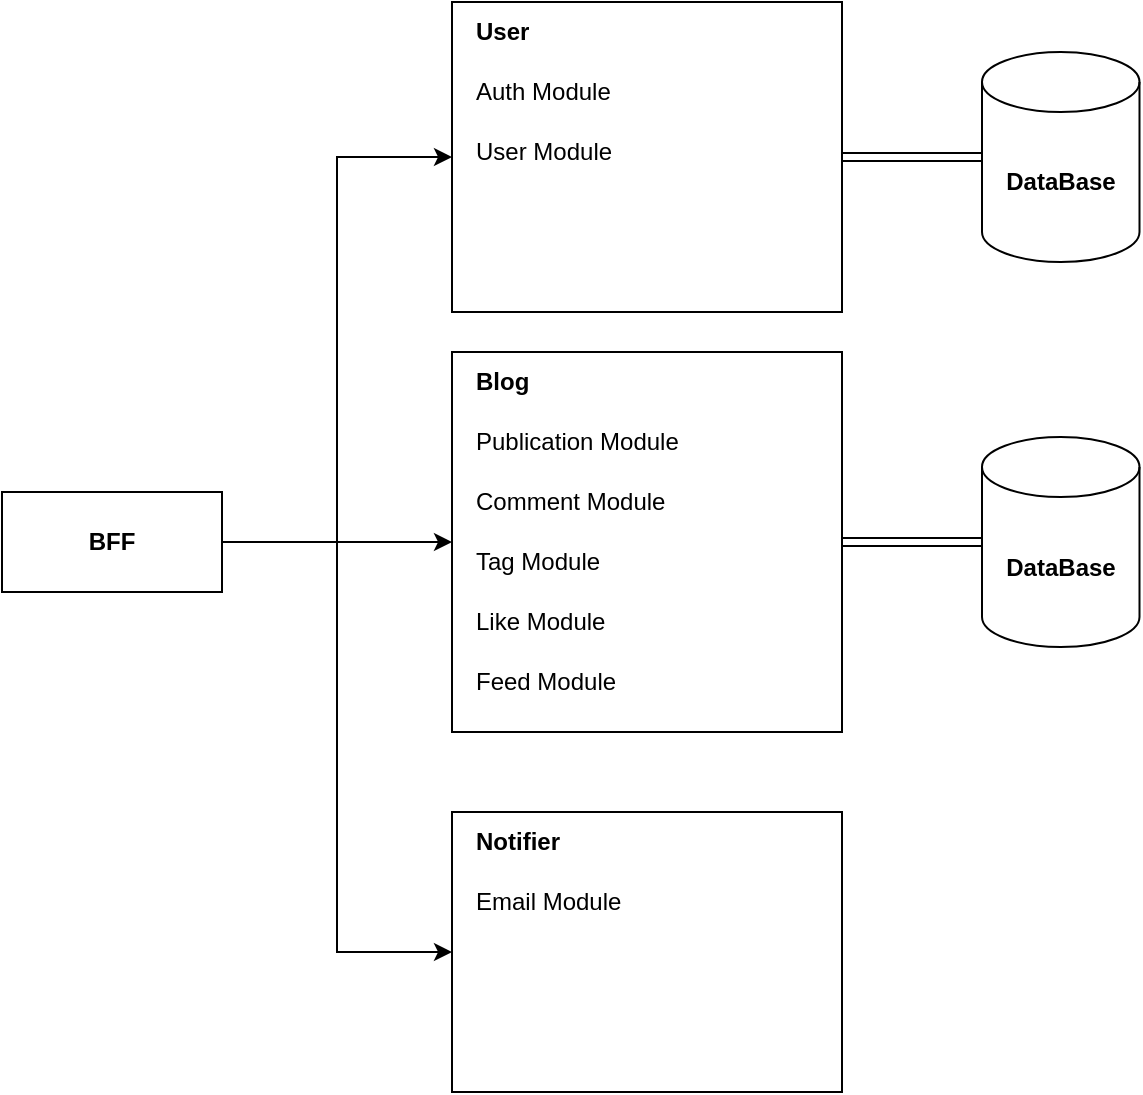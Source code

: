 <mxfile version="21.0.8" type="device"><diagram name="Page-1" id="wE4jehLDFYpD8MX7SZto"><mxGraphModel dx="954" dy="622" grid="1" gridSize="10" guides="1" tooltips="1" connect="1" arrows="1" fold="1" page="1" pageScale="1" pageWidth="827" pageHeight="1169" math="0" shadow="0"><root><mxCell id="0"/><mxCell id="1" parent="0"/><mxCell id="iBQThJlmcbGy2525R-Mg-4" value="" style="edgeStyle=orthogonalEdgeStyle;rounded=0;orthogonalLoop=1;jettySize=auto;html=1;entryX=0;entryY=0.5;entryDx=0;entryDy=0;" edge="1" parent="1" source="iBQThJlmcbGy2525R-Mg-2" target="iBQThJlmcbGy2525R-Mg-3"><mxGeometry relative="1" as="geometry"/></mxCell><mxCell id="iBQThJlmcbGy2525R-Mg-11" style="edgeStyle=orthogonalEdgeStyle;rounded=0;orthogonalLoop=1;jettySize=auto;html=1;" edge="1" parent="1" source="iBQThJlmcbGy2525R-Mg-2" target="iBQThJlmcbGy2525R-Mg-8"><mxGeometry relative="1" as="geometry"/></mxCell><mxCell id="iBQThJlmcbGy2525R-Mg-12" style="edgeStyle=orthogonalEdgeStyle;rounded=0;orthogonalLoop=1;jettySize=auto;html=1;entryX=0;entryY=0.5;entryDx=0;entryDy=0;" edge="1" parent="1" source="iBQThJlmcbGy2525R-Mg-2" target="iBQThJlmcbGy2525R-Mg-10"><mxGeometry relative="1" as="geometry"/></mxCell><mxCell id="iBQThJlmcbGy2525R-Mg-2" value="BFF" style="html=1;whiteSpace=wrap;fontStyle=1" vertex="1" parent="1"><mxGeometry x="110" y="285" width="110" height="50" as="geometry"/></mxCell><mxCell id="iBQThJlmcbGy2525R-Mg-15" style="edgeStyle=orthogonalEdgeStyle;rounded=1;orthogonalLoop=1;jettySize=auto;html=1;entryX=0;entryY=0.5;entryDx=0;entryDy=0;entryPerimeter=0;shape=link;" edge="1" parent="1" source="iBQThJlmcbGy2525R-Mg-3" target="iBQThJlmcbGy2525R-Mg-14"><mxGeometry relative="1" as="geometry"/></mxCell><mxCell id="iBQThJlmcbGy2525R-Mg-3" value="" style="html=1;whiteSpace=wrap;" vertex="1" parent="1"><mxGeometry x="335" y="40" width="195" height="155" as="geometry"/></mxCell><mxCell id="iBQThJlmcbGy2525R-Mg-34" style="edgeStyle=orthogonalEdgeStyle;rounded=0;orthogonalLoop=1;jettySize=auto;html=1;shape=link;" edge="1" parent="1" source="iBQThJlmcbGy2525R-Mg-8" target="iBQThJlmcbGy2525R-Mg-33"><mxGeometry relative="1" as="geometry"/></mxCell><mxCell id="iBQThJlmcbGy2525R-Mg-8" value="" style="html=1;whiteSpace=wrap;" vertex="1" parent="1"><mxGeometry x="335" y="215" width="195" height="190" as="geometry"/></mxCell><mxCell id="iBQThJlmcbGy2525R-Mg-10" value="" style="html=1;whiteSpace=wrap;" vertex="1" parent="1"><mxGeometry x="335" y="445" width="195" height="140" as="geometry"/></mxCell><mxCell id="iBQThJlmcbGy2525R-Mg-14" value="DataBase" style="shape=cylinder3;whiteSpace=wrap;html=1;boundedLbl=1;backgroundOutline=1;size=15;fontStyle=1" vertex="1" parent="1"><mxGeometry x="600" y="65" width="78.75" height="105" as="geometry"/></mxCell><mxCell id="iBQThJlmcbGy2525R-Mg-18" value="Auth Module" style="text;html=1;align=left;verticalAlign=middle;resizable=0;points=[];autosize=1;strokeColor=none;fillColor=none;" vertex="1" parent="1"><mxGeometry x="345" y="70" width="90" height="30" as="geometry"/></mxCell><mxCell id="iBQThJlmcbGy2525R-Mg-22" value="User" style="text;html=1;align=left;verticalAlign=middle;resizable=0;points=[];autosize=1;strokeColor=none;fillColor=none;fontStyle=1" vertex="1" parent="1"><mxGeometry x="345" y="40" width="50" height="30" as="geometry"/></mxCell><mxCell id="iBQThJlmcbGy2525R-Mg-23" value="User Module" style="text;html=1;align=left;verticalAlign=middle;resizable=0;points=[];autosize=1;strokeColor=none;fillColor=none;" vertex="1" parent="1"><mxGeometry x="345" y="100" width="90" height="30" as="geometry"/></mxCell><mxCell id="iBQThJlmcbGy2525R-Mg-25" value="Blog" style="text;html=1;align=left;verticalAlign=middle;resizable=0;points=[];autosize=1;strokeColor=none;fillColor=none;fontStyle=1" vertex="1" parent="1"><mxGeometry x="345" y="215" width="50" height="30" as="geometry"/></mxCell><mxCell id="iBQThJlmcbGy2525R-Mg-26" value="Publication Module" style="text;html=1;align=left;verticalAlign=middle;resizable=0;points=[];autosize=1;strokeColor=none;fillColor=none;" vertex="1" parent="1"><mxGeometry x="345" y="245" width="120" height="30" as="geometry"/></mxCell><mxCell id="iBQThJlmcbGy2525R-Mg-27" value="Comment Module" style="text;html=1;align=left;verticalAlign=middle;resizable=0;points=[];autosize=1;strokeColor=none;fillColor=none;" vertex="1" parent="1"><mxGeometry x="345" y="275" width="120" height="30" as="geometry"/></mxCell><mxCell id="iBQThJlmcbGy2525R-Mg-28" value="Tag Module" style="text;html=1;align=left;verticalAlign=middle;resizable=0;points=[];autosize=1;strokeColor=none;fillColor=none;" vertex="1" parent="1"><mxGeometry x="345" y="305" width="90" height="30" as="geometry"/></mxCell><mxCell id="iBQThJlmcbGy2525R-Mg-29" value="Like Module" style="text;html=1;align=left;verticalAlign=middle;resizable=0;points=[];autosize=1;strokeColor=none;fillColor=none;" vertex="1" parent="1"><mxGeometry x="345" y="335" width="90" height="30" as="geometry"/></mxCell><mxCell id="iBQThJlmcbGy2525R-Mg-30" value="Feed Module" style="text;html=1;align=left;verticalAlign=middle;resizable=0;points=[];autosize=1;strokeColor=none;fillColor=none;" vertex="1" parent="1"><mxGeometry x="345" y="365" width="90" height="30" as="geometry"/></mxCell><mxCell id="iBQThJlmcbGy2525R-Mg-31" value="Notifier" style="text;html=1;align=left;verticalAlign=middle;resizable=0;points=[];autosize=1;strokeColor=none;fillColor=none;fontStyle=1" vertex="1" parent="1"><mxGeometry x="345" y="445" width="70" height="30" as="geometry"/></mxCell><mxCell id="iBQThJlmcbGy2525R-Mg-32" value="Email Module" style="text;html=1;align=left;verticalAlign=middle;resizable=0;points=[];autosize=1;strokeColor=none;fillColor=none;" vertex="1" parent="1"><mxGeometry x="345" y="475" width="100" height="30" as="geometry"/></mxCell><mxCell id="iBQThJlmcbGy2525R-Mg-33" value="DataBase" style="shape=cylinder3;whiteSpace=wrap;html=1;boundedLbl=1;backgroundOutline=1;size=15;fontStyle=1" vertex="1" parent="1"><mxGeometry x="600" y="257.5" width="78.75" height="105" as="geometry"/></mxCell></root></mxGraphModel></diagram></mxfile>